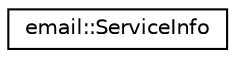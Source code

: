 digraph "Graphical Class Hierarchy"
{
 // LATEX_PDF_SIZE
  edge [fontname="Helvetica",fontsize="10",labelfontname="Helvetica",labelfontsize="10"];
  node [fontname="Helvetica",fontsize="10",shape=record];
  rankdir="LR";
  Node0 [label="email::ServiceInfo",height=0.2,width=0.4,color="black", fillcolor="white", style="filled",URL="$classemail_1_1ServiceInfo.html",tooltip="Service info container."];
}
